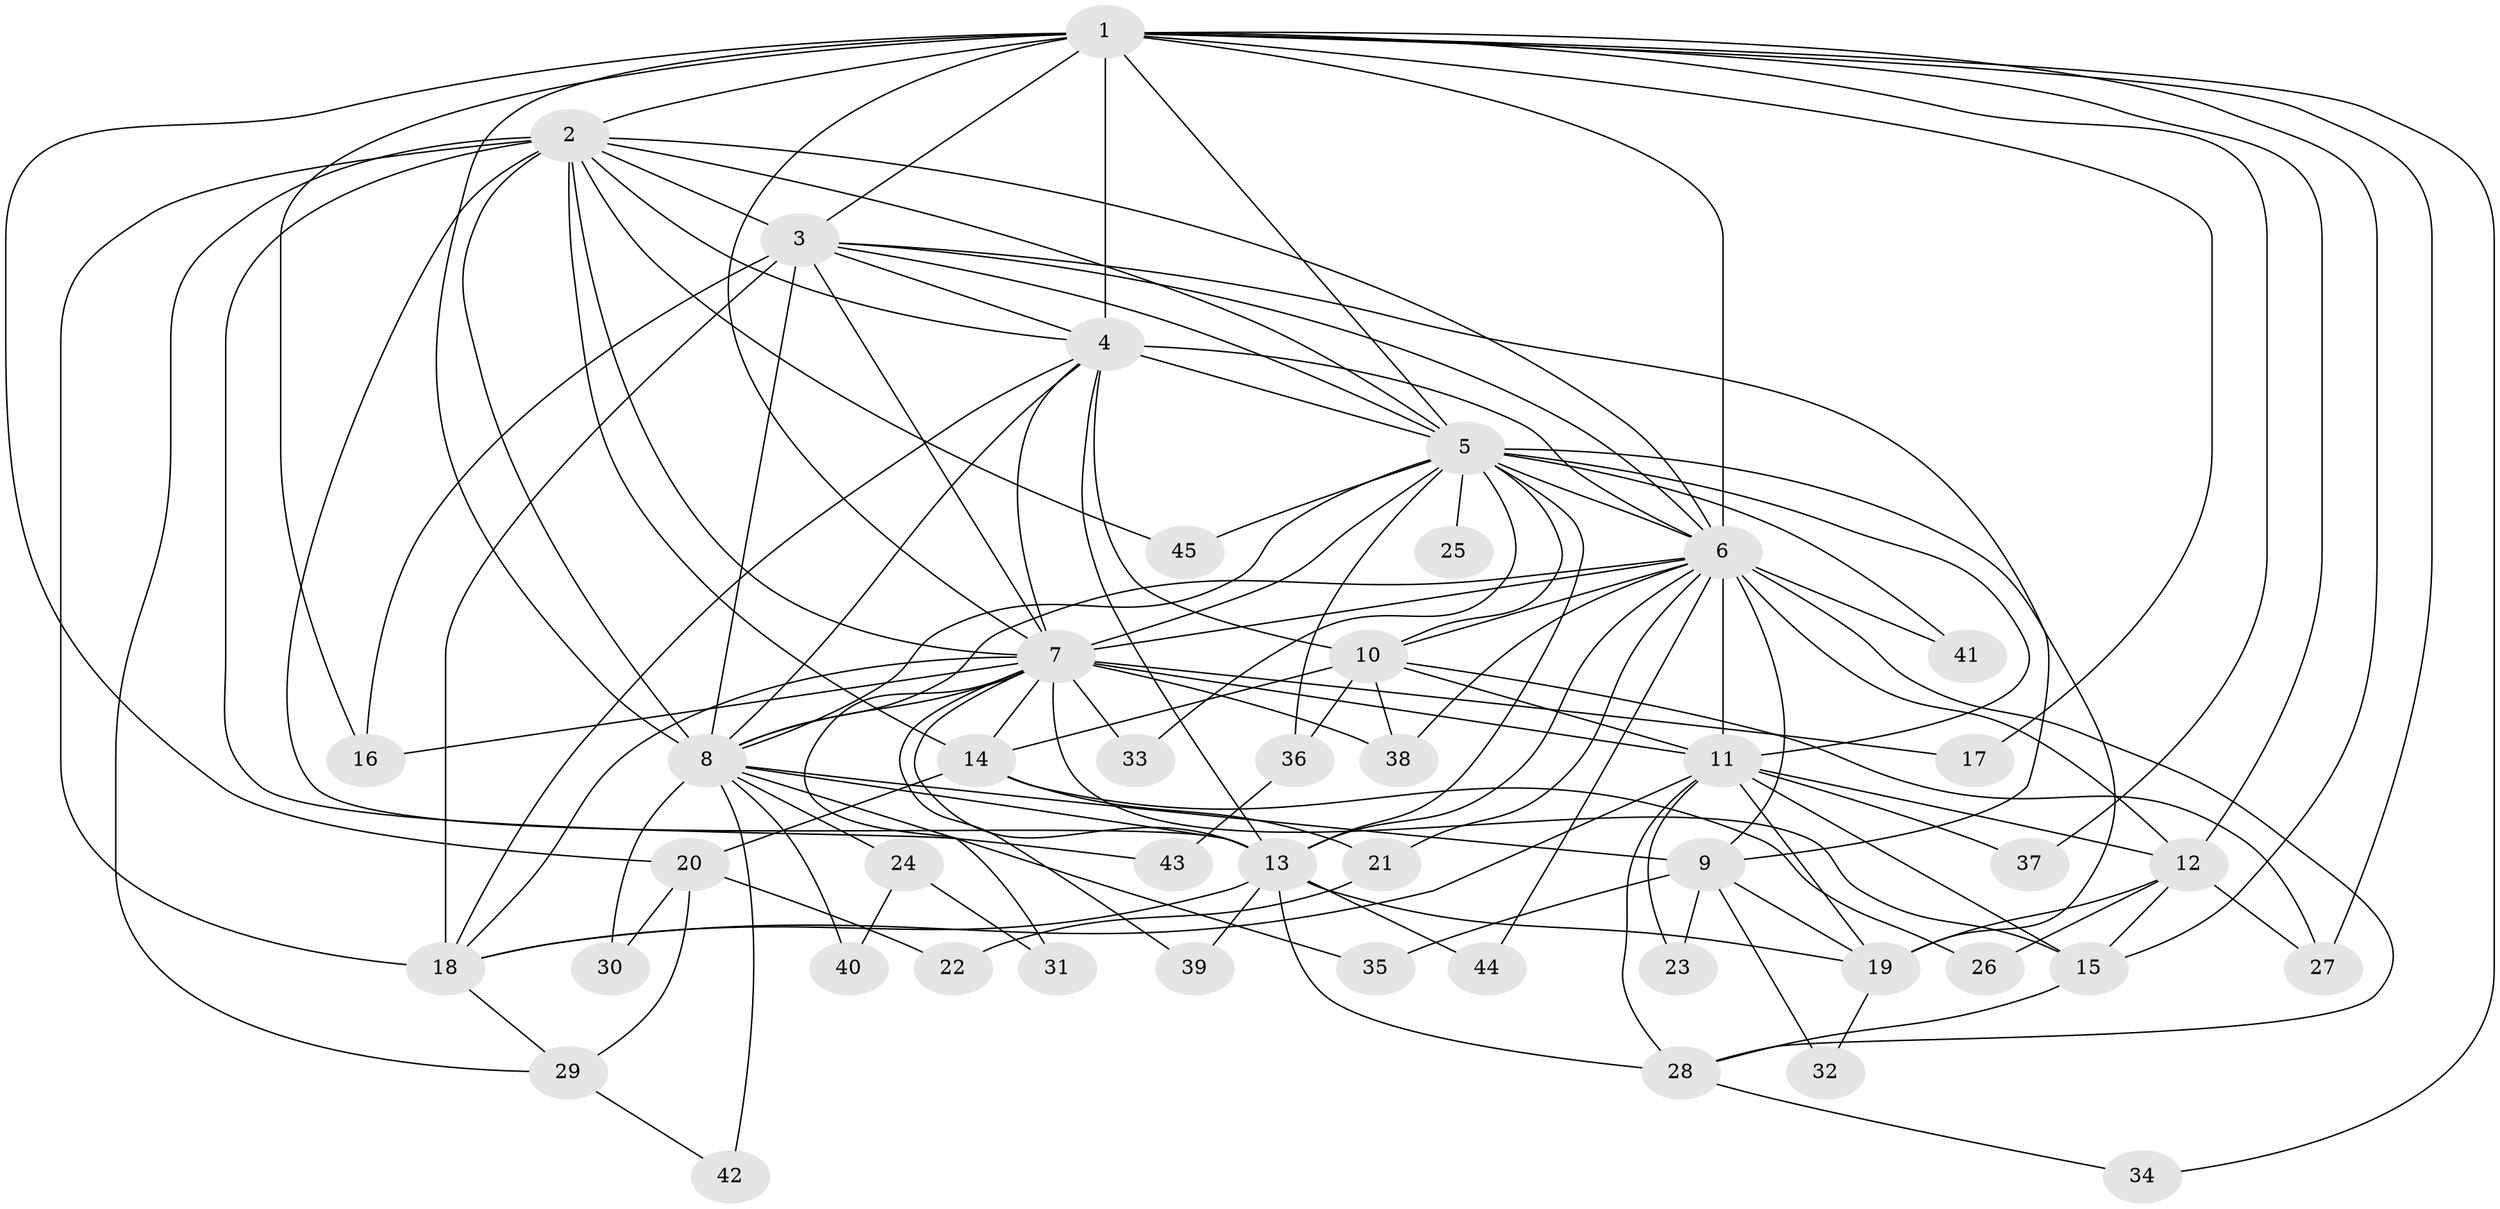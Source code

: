 // original degree distribution, {16: 0.011111111111111112, 18: 0.011111111111111112, 19: 0.044444444444444446, 21: 0.011111111111111112, 23: 0.011111111111111112, 14: 0.011111111111111112, 20: 0.011111111111111112, 5: 0.05555555555555555, 2: 0.5777777777777777, 8: 0.011111111111111112, 12: 0.011111111111111112, 6: 0.011111111111111112, 3: 0.14444444444444443, 4: 0.07777777777777778}
// Generated by graph-tools (version 1.1) at 2025/34/03/09/25 02:34:43]
// undirected, 45 vertices, 125 edges
graph export_dot {
graph [start="1"]
  node [color=gray90,style=filled];
  1;
  2;
  3;
  4;
  5;
  6;
  7;
  8;
  9;
  10;
  11;
  12;
  13;
  14;
  15;
  16;
  17;
  18;
  19;
  20;
  21;
  22;
  23;
  24;
  25;
  26;
  27;
  28;
  29;
  30;
  31;
  32;
  33;
  34;
  35;
  36;
  37;
  38;
  39;
  40;
  41;
  42;
  43;
  44;
  45;
  1 -- 2 [weight=2.0];
  1 -- 3 [weight=3.0];
  1 -- 4 [weight=2.0];
  1 -- 5 [weight=2.0];
  1 -- 6 [weight=4.0];
  1 -- 7 [weight=3.0];
  1 -- 8 [weight=2.0];
  1 -- 12 [weight=1.0];
  1 -- 15 [weight=1.0];
  1 -- 16 [weight=1.0];
  1 -- 17 [weight=1.0];
  1 -- 20 [weight=1.0];
  1 -- 27 [weight=1.0];
  1 -- 34 [weight=1.0];
  1 -- 37 [weight=1.0];
  2 -- 3 [weight=1.0];
  2 -- 4 [weight=1.0];
  2 -- 5 [weight=1.0];
  2 -- 6 [weight=3.0];
  2 -- 7 [weight=1.0];
  2 -- 8 [weight=2.0];
  2 -- 13 [weight=1.0];
  2 -- 14 [weight=1.0];
  2 -- 18 [weight=2.0];
  2 -- 29 [weight=1.0];
  2 -- 43 [weight=1.0];
  2 -- 45 [weight=1.0];
  3 -- 4 [weight=1.0];
  3 -- 5 [weight=1.0];
  3 -- 6 [weight=2.0];
  3 -- 7 [weight=1.0];
  3 -- 8 [weight=1.0];
  3 -- 9 [weight=1.0];
  3 -- 16 [weight=1.0];
  3 -- 18 [weight=7.0];
  4 -- 5 [weight=1.0];
  4 -- 6 [weight=3.0];
  4 -- 7 [weight=1.0];
  4 -- 8 [weight=1.0];
  4 -- 10 [weight=6.0];
  4 -- 13 [weight=2.0];
  4 -- 18 [weight=1.0];
  5 -- 6 [weight=3.0];
  5 -- 7 [weight=1.0];
  5 -- 8 [weight=1.0];
  5 -- 10 [weight=1.0];
  5 -- 11 [weight=1.0];
  5 -- 13 [weight=2.0];
  5 -- 19 [weight=1.0];
  5 -- 25 [weight=1.0];
  5 -- 33 [weight=1.0];
  5 -- 36 [weight=1.0];
  5 -- 41 [weight=1.0];
  5 -- 45 [weight=1.0];
  6 -- 7 [weight=2.0];
  6 -- 8 [weight=2.0];
  6 -- 9 [weight=2.0];
  6 -- 10 [weight=1.0];
  6 -- 11 [weight=6.0];
  6 -- 12 [weight=1.0];
  6 -- 13 [weight=1.0];
  6 -- 21 [weight=1.0];
  6 -- 28 [weight=1.0];
  6 -- 38 [weight=1.0];
  6 -- 41 [weight=1.0];
  6 -- 44 [weight=1.0];
  7 -- 8 [weight=2.0];
  7 -- 11 [weight=2.0];
  7 -- 13 [weight=1.0];
  7 -- 14 [weight=1.0];
  7 -- 15 [weight=1.0];
  7 -- 16 [weight=1.0];
  7 -- 17 [weight=1.0];
  7 -- 18 [weight=1.0];
  7 -- 31 [weight=1.0];
  7 -- 33 [weight=1.0];
  7 -- 38 [weight=1.0];
  7 -- 39 [weight=1.0];
  8 -- 9 [weight=1.0];
  8 -- 13 [weight=2.0];
  8 -- 24 [weight=1.0];
  8 -- 30 [weight=1.0];
  8 -- 35 [weight=1.0];
  8 -- 40 [weight=1.0];
  8 -- 42 [weight=1.0];
  9 -- 19 [weight=1.0];
  9 -- 23 [weight=1.0];
  9 -- 32 [weight=1.0];
  9 -- 35 [weight=1.0];
  10 -- 11 [weight=1.0];
  10 -- 14 [weight=1.0];
  10 -- 27 [weight=1.0];
  10 -- 36 [weight=1.0];
  10 -- 38 [weight=1.0];
  11 -- 12 [weight=1.0];
  11 -- 15 [weight=1.0];
  11 -- 18 [weight=1.0];
  11 -- 19 [weight=1.0];
  11 -- 23 [weight=1.0];
  11 -- 28 [weight=1.0];
  11 -- 37 [weight=1.0];
  12 -- 15 [weight=1.0];
  12 -- 19 [weight=2.0];
  12 -- 26 [weight=1.0];
  12 -- 27 [weight=1.0];
  13 -- 18 [weight=1.0];
  13 -- 19 [weight=1.0];
  13 -- 28 [weight=2.0];
  13 -- 39 [weight=1.0];
  13 -- 44 [weight=1.0];
  14 -- 20 [weight=1.0];
  14 -- 21 [weight=1.0];
  14 -- 26 [weight=1.0];
  15 -- 28 [weight=1.0];
  18 -- 29 [weight=1.0];
  19 -- 32 [weight=1.0];
  20 -- 22 [weight=1.0];
  20 -- 29 [weight=1.0];
  20 -- 30 [weight=1.0];
  21 -- 22 [weight=1.0];
  24 -- 31 [weight=1.0];
  24 -- 40 [weight=1.0];
  28 -- 34 [weight=1.0];
  29 -- 42 [weight=1.0];
  36 -- 43 [weight=1.0];
}
